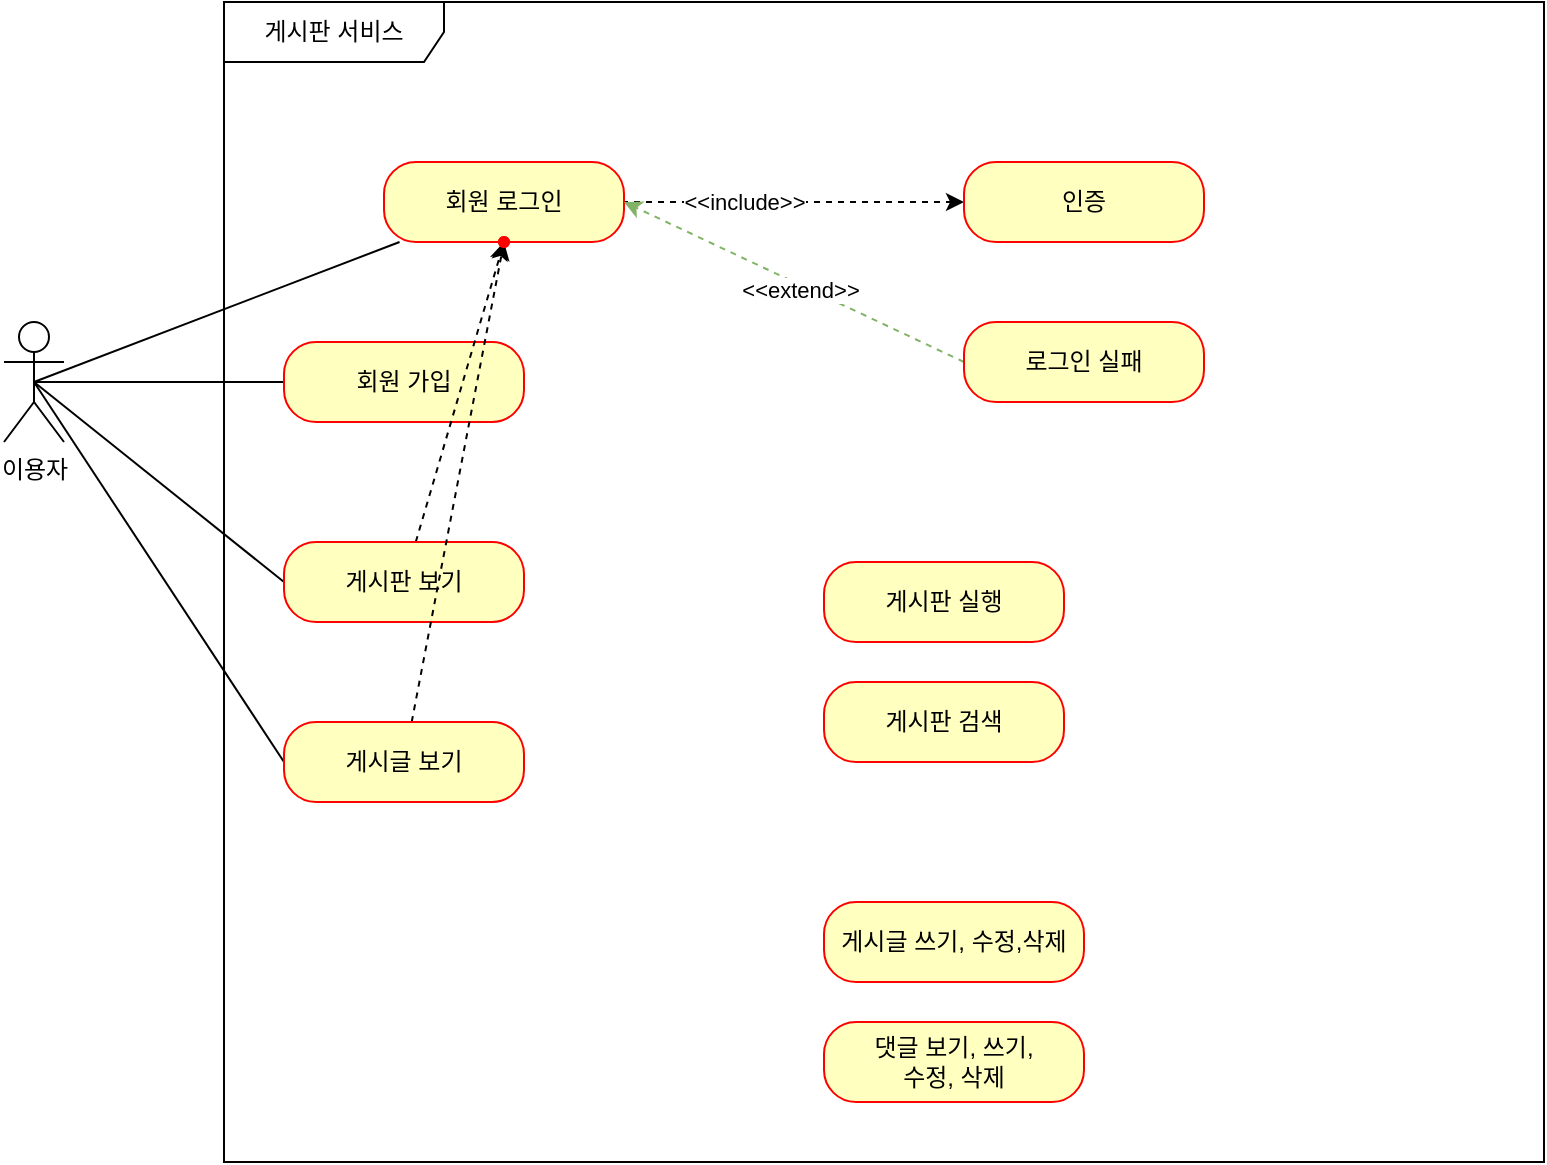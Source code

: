 <mxfile version="20.2.2" type="github">
  <diagram id="SN0HrIPLJwNbH93bz56C" name="페이지-1">
    <mxGraphModel dx="1363" dy="722" grid="1" gridSize="10" guides="1" tooltips="1" connect="1" arrows="1" fold="1" page="1" pageScale="1" pageWidth="827" pageHeight="1169" math="0" shadow="0">
      <root>
        <mxCell id="0" />
        <mxCell id="1" parent="0" />
        <mxCell id="SThcu8EY5G5zrQcvq7MS-1" value="이용자" style="shape=umlActor;verticalLabelPosition=bottom;verticalAlign=top;html=1;" parent="1" vertex="1">
          <mxGeometry x="10" y="200" width="30" height="60" as="geometry" />
        </mxCell>
        <mxCell id="SThcu8EY5G5zrQcvq7MS-2" value="게시판 서비스" style="shape=umlFrame;whiteSpace=wrap;html=1;width=110;height=30;" parent="1" vertex="1">
          <mxGeometry x="120" y="40" width="660" height="580" as="geometry" />
        </mxCell>
        <mxCell id="f4kAnyUj4vUpogxRSo4z-9" style="rounded=0;orthogonalLoop=1;jettySize=auto;html=1;endArrow=none;endFill=0;entryX=0.5;entryY=0.5;entryDx=0;entryDy=0;entryPerimeter=0;" edge="1" parent="1" source="SThcu8EY5G5zrQcvq7MS-3" target="SThcu8EY5G5zrQcvq7MS-1">
          <mxGeometry relative="1" as="geometry" />
        </mxCell>
        <mxCell id="SThcu8EY5G5zrQcvq7MS-3" value="회원 가입" style="rounded=1;whiteSpace=wrap;html=1;arcSize=40;fontColor=#000000;fillColor=#ffffc0;strokeColor=#ff0000;" parent="1" vertex="1">
          <mxGeometry x="150" y="210" width="120" height="40" as="geometry" />
        </mxCell>
        <mxCell id="f4kAnyUj4vUpogxRSo4z-12" style="edgeStyle=none;rounded=0;orthogonalLoop=1;jettySize=auto;html=1;entryX=0.5;entryY=0.5;entryDx=0;entryDy=0;entryPerimeter=0;endArrow=none;endFill=0;exitX=0;exitY=0.5;exitDx=0;exitDy=0;" edge="1" parent="1" source="SThcu8EY5G5zrQcvq7MS-5" target="SThcu8EY5G5zrQcvq7MS-1">
          <mxGeometry relative="1" as="geometry" />
        </mxCell>
        <mxCell id="f4kAnyUj4vUpogxRSo4z-28" value="" style="edgeStyle=none;rounded=0;orthogonalLoop=1;jettySize=auto;html=1;dashed=1;endArrow=classic;endFill=1;" edge="1" parent="1" source="SThcu8EY5G5zrQcvq7MS-5" target="f4kAnyUj4vUpogxRSo4z-27">
          <mxGeometry relative="1" as="geometry" />
        </mxCell>
        <mxCell id="SThcu8EY5G5zrQcvq7MS-5" value="게시판 보기" style="rounded=1;whiteSpace=wrap;html=1;arcSize=40;fontColor=#000000;fillColor=#ffffc0;strokeColor=#ff0000;" parent="1" vertex="1">
          <mxGeometry x="150" y="310" width="120" height="40" as="geometry" />
        </mxCell>
        <mxCell id="f4kAnyUj4vUpogxRSo4z-13" style="edgeStyle=none;rounded=0;orthogonalLoop=1;jettySize=auto;html=1;entryX=0.5;entryY=0.5;entryDx=0;entryDy=0;entryPerimeter=0;endArrow=none;endFill=0;exitX=0;exitY=0.5;exitDx=0;exitDy=0;" edge="1" parent="1" source="SThcu8EY5G5zrQcvq7MS-6" target="SThcu8EY5G5zrQcvq7MS-1">
          <mxGeometry relative="1" as="geometry" />
        </mxCell>
        <mxCell id="f4kAnyUj4vUpogxRSo4z-32" value="" style="edgeStyle=none;rounded=0;orthogonalLoop=1;jettySize=auto;html=1;dashed=1;endArrow=classic;endFill=1;" edge="1" parent="1" source="SThcu8EY5G5zrQcvq7MS-6" target="f4kAnyUj4vUpogxRSo4z-31">
          <mxGeometry relative="1" as="geometry" />
        </mxCell>
        <mxCell id="SThcu8EY5G5zrQcvq7MS-6" value="게시글 보기" style="rounded=1;whiteSpace=wrap;html=1;arcSize=40;fontColor=#000000;fillColor=#ffffc0;strokeColor=#ff0000;" parent="1" vertex="1">
          <mxGeometry x="150" y="400" width="120" height="40" as="geometry" />
        </mxCell>
        <mxCell id="f4kAnyUj4vUpogxRSo4z-11" style="edgeStyle=none;rounded=0;orthogonalLoop=1;jettySize=auto;html=1;entryX=0.5;entryY=0.5;entryDx=0;entryDy=0;entryPerimeter=0;endArrow=none;endFill=0;" edge="1" parent="1" source="SThcu8EY5G5zrQcvq7MS-7" target="SThcu8EY5G5zrQcvq7MS-1">
          <mxGeometry relative="1" as="geometry" />
        </mxCell>
        <mxCell id="f4kAnyUj4vUpogxRSo4z-14" value="" style="edgeStyle=none;rounded=0;orthogonalLoop=1;jettySize=auto;html=1;endArrow=classic;endFill=1;dashed=1;entryX=0;entryY=0.5;entryDx=0;entryDy=0;" edge="1" parent="1" target="SThcu8EY5G5zrQcvq7MS-8">
          <mxGeometry relative="1" as="geometry">
            <mxPoint x="319" y="140.0" as="sourcePoint" />
            <mxPoint x="410" y="140" as="targetPoint" />
            <Array as="points">
              <mxPoint x="389" y="140" />
            </Array>
          </mxGeometry>
        </mxCell>
        <mxCell id="f4kAnyUj4vUpogxRSo4z-19" value="&amp;lt;&amp;lt;include&amp;gt;&amp;gt;" style="edgeLabel;html=1;align=center;verticalAlign=middle;resizable=0;points=[];" vertex="1" connectable="0" parent="f4kAnyUj4vUpogxRSo4z-14">
          <mxGeometry x="-0.455" y="-1" relative="1" as="geometry">
            <mxPoint x="14" y="-1" as="offset" />
          </mxGeometry>
        </mxCell>
        <mxCell id="SThcu8EY5G5zrQcvq7MS-7" value="회원 로그인&lt;span style=&quot;color: rgba(0, 0, 0, 0); font-family: monospace; font-size: 0px; text-align: start;&quot;&gt;%3CmxGraphModel%3E%3Croot%3E%3CmxCell%20id%3D%220%22%2F%3E%3CmxCell%20id%3D%221%22%20parent%3D%220%22%2F%3E%3CmxCell%20id%3D%222%22%20value%3D%22%ED%9A%8C%EC%9B%90%20%EA%B0%80%EC%9E%85%22%20style%3D%22rounded%3D1%3BwhiteSpace%3Dwrap%3Bhtml%3D1%3BarcSize%3D40%3BfontColor%3D%23000000%3BfillColor%3D%23ffffc0%3BstrokeColor%3D%23ff0000%3B%22%20vertex%3D%221%22%20parent%3D%221%22%3E%3CmxGeometry%20x%3D%22200%22%20y%3D%22120%22%20width%3D%22120%22%20height%3D%2240%22%20as%3D%22geometry%22%2F%3E%3C%2FmxCell%3E%3C%2Froot%3E%3C%2FmxGraphModel%3E&lt;/span&gt;" style="rounded=1;whiteSpace=wrap;html=1;arcSize=40;fontColor=#000000;fillColor=#ffffc0;strokeColor=#ff0000;" parent="1" vertex="1">
          <mxGeometry x="200" y="120" width="120" height="40" as="geometry" />
        </mxCell>
        <mxCell id="SThcu8EY5G5zrQcvq7MS-8" value="인증" style="rounded=1;whiteSpace=wrap;html=1;arcSize=40;fontColor=#000000;fillColor=#ffffc0;strokeColor=#ff0000;" parent="1" vertex="1">
          <mxGeometry x="490" y="120" width="120" height="40" as="geometry" />
        </mxCell>
        <mxCell id="f4kAnyUj4vUpogxRSo4z-15" style="edgeStyle=none;rounded=0;orthogonalLoop=1;jettySize=auto;html=1;entryX=1;entryY=0.5;entryDx=0;entryDy=0;endArrow=classic;endFill=1;exitX=0;exitY=0.5;exitDx=0;exitDy=0;dashed=1;fillColor=#d5e8d4;strokeColor=#82b366;" edge="1" parent="1" source="SThcu8EY5G5zrQcvq7MS-9" target="SThcu8EY5G5zrQcvq7MS-7">
          <mxGeometry relative="1" as="geometry" />
        </mxCell>
        <mxCell id="f4kAnyUj4vUpogxRSo4z-20" value="&amp;lt;&amp;lt;extend&amp;gt;&amp;gt;" style="edgeLabel;html=1;align=center;verticalAlign=middle;resizable=0;points=[];" vertex="1" connectable="0" parent="f4kAnyUj4vUpogxRSo4z-15">
          <mxGeometry x="-0.43" y="3" relative="1" as="geometry">
            <mxPoint x="-33" y="-16" as="offset" />
          </mxGeometry>
        </mxCell>
        <mxCell id="SThcu8EY5G5zrQcvq7MS-9" value="로그인 실패" style="rounded=1;whiteSpace=wrap;html=1;arcSize=40;fontColor=#000000;fillColor=#ffffc0;strokeColor=#ff0000;" parent="1" vertex="1">
          <mxGeometry x="490" y="200" width="120" height="40" as="geometry" />
        </mxCell>
        <mxCell id="f4kAnyUj4vUpogxRSo4z-1" value="게시판 실행" style="rounded=1;whiteSpace=wrap;html=1;arcSize=40;fontColor=#000000;fillColor=#ffffc0;strokeColor=#ff0000;" vertex="1" parent="1">
          <mxGeometry x="420" y="320" width="120" height="40" as="geometry" />
        </mxCell>
        <mxCell id="f4kAnyUj4vUpogxRSo4z-3" value="게시판 검색" style="rounded=1;whiteSpace=wrap;html=1;arcSize=40;fontColor=#000000;fillColor=#ffffc0;strokeColor=#ff0000;" vertex="1" parent="1">
          <mxGeometry x="420" y="380" width="120" height="40" as="geometry" />
        </mxCell>
        <mxCell id="f4kAnyUj4vUpogxRSo4z-4" value="게시글 쓰기, 수정,삭제" style="rounded=1;whiteSpace=wrap;html=1;arcSize=40;fontColor=#000000;fillColor=#ffffc0;strokeColor=#ff0000;" vertex="1" parent="1">
          <mxGeometry x="420" y="490" width="130" height="40" as="geometry" />
        </mxCell>
        <mxCell id="f4kAnyUj4vUpogxRSo4z-5" value="댓글 보기, 쓰기, &lt;br&gt;수정,&amp;nbsp;삭제" style="rounded=1;whiteSpace=wrap;html=1;arcSize=40;fontColor=#000000;fillColor=#ffffc0;strokeColor=#ff0000;" vertex="1" parent="1">
          <mxGeometry x="420" y="550" width="130" height="40" as="geometry" />
        </mxCell>
        <mxCell id="f4kAnyUj4vUpogxRSo4z-27" value="" style="shape=waypoint;sketch=0;size=6;pointerEvents=1;points=[];fillColor=#ffffc0;resizable=0;rotatable=0;perimeter=centerPerimeter;snapToPoint=1;strokeColor=#ff0000;fontColor=#000000;rounded=1;arcSize=40;" vertex="1" parent="1">
          <mxGeometry x="240" y="140" width="40" height="40" as="geometry" />
        </mxCell>
        <mxCell id="f4kAnyUj4vUpogxRSo4z-31" value="" style="shape=waypoint;sketch=0;size=6;pointerEvents=1;points=[];fillColor=#ffffc0;resizable=0;rotatable=0;perimeter=centerPerimeter;snapToPoint=1;strokeColor=#ff0000;fontColor=#000000;rounded=1;arcSize=40;" vertex="1" parent="1">
          <mxGeometry x="240" y="140" width="40" height="40" as="geometry" />
        </mxCell>
      </root>
    </mxGraphModel>
  </diagram>
</mxfile>

